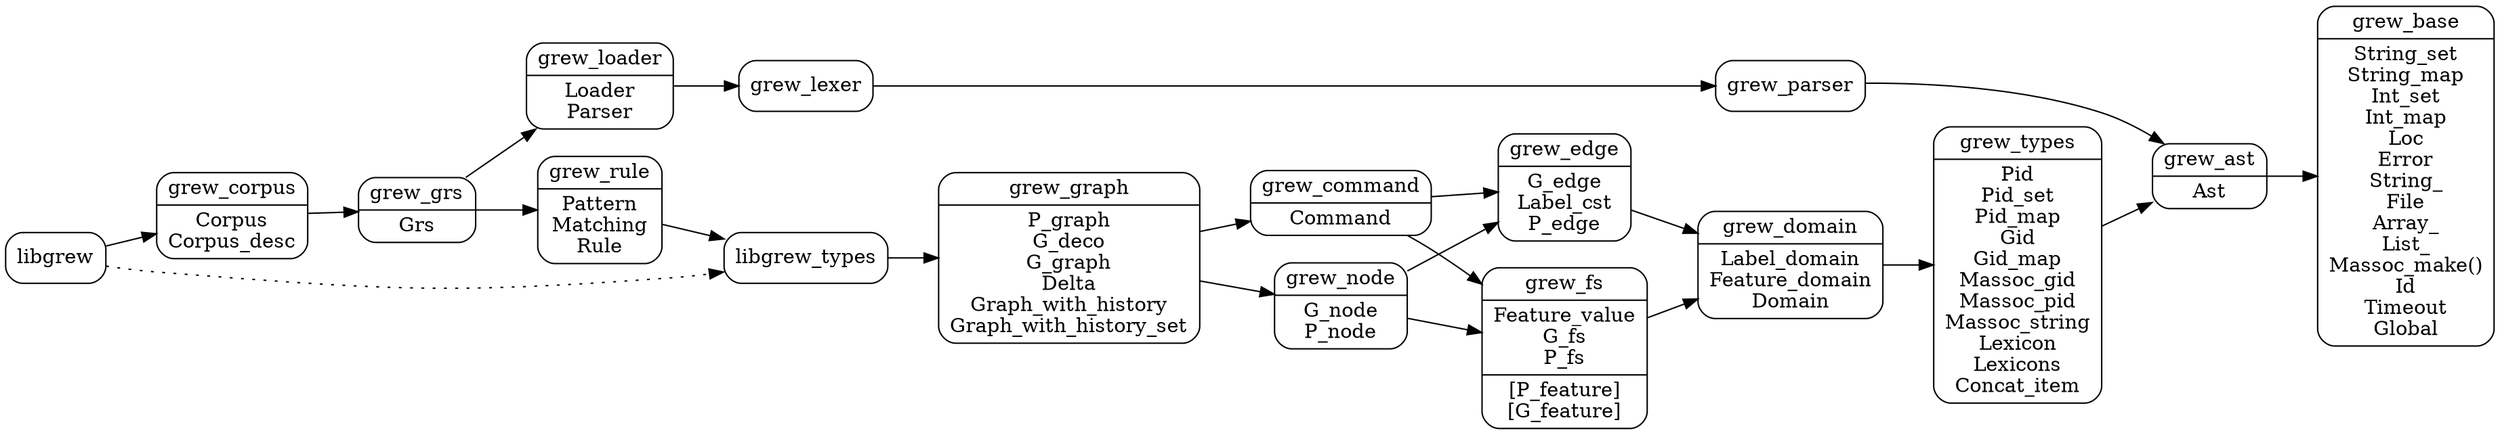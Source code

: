 digraph grew {
  node [shape=Mrecord];
  rankdir = LR;
  grew_base [label="grew_base|String_set\nString_map\nInt_set\nInt_map\nLoc\nError\nString_\nFile\nArray_\nList_\nMassoc_make()\nId\nTimeout\nGlobal"]
  grew_types [label="grew_types|Pid\nPid_set\nPid_map\nGid\nGid_map\nMassoc_gid\nMassoc_pid\nMassoc_string\nLexicon\nLexicons\nConcat_item"]
  grew_ast [label="grew_ast|Ast"]
  grew_domain [label="grew_domain|Label_domain\nFeature_domain\nDomain"]
  grew_loader [label="grew_loader|Loader\nParser"]
  grew_fs [label="grew_fs|Feature_value\nG_fs\nP_fs|[P_feature]\n[G_feature]"]
  grew_edge [label="grew_edge|G_edge\nLabel_cst\nP_edge"]
  grew_node [label="grew_node|G_node\nP_node"]
  grew_command [label="grew_command|Command"]
  grew_graph [label="grew_graph|P_graph\nG_deco\nG_graph\nDelta\nGraph_with_history\nGraph_with_history_set"]
  grew_rule [label="grew_rule|Pattern\nMatching\nRule"]
  grew_grs [label="grew_grs|Grs"]
  grew_corpus [label="grew_corpus|Corpus\nCorpus_desc"]

grew_domain -> grew_types -> grew_ast -> grew_base
grew_edge -> grew_domain
grew_fs -> grew_domain
grew_command -> grew_edge
grew_command -> grew_fs
grew_node -> grew_edge
grew_node -> grew_fs
grew_graph -> grew_node
grew_graph -> grew_command
libgrew_types -> grew_graph
grew_rule -> libgrew_types
grew_grs -> grew_rule
grew_grs -> grew_loader -> grew_lexer -> grew_parser -> grew_ast
grew_corpus -> grew_grs
libgrew -> grew_corpus

libgrew -> libgrew_types [style=dotted]
}